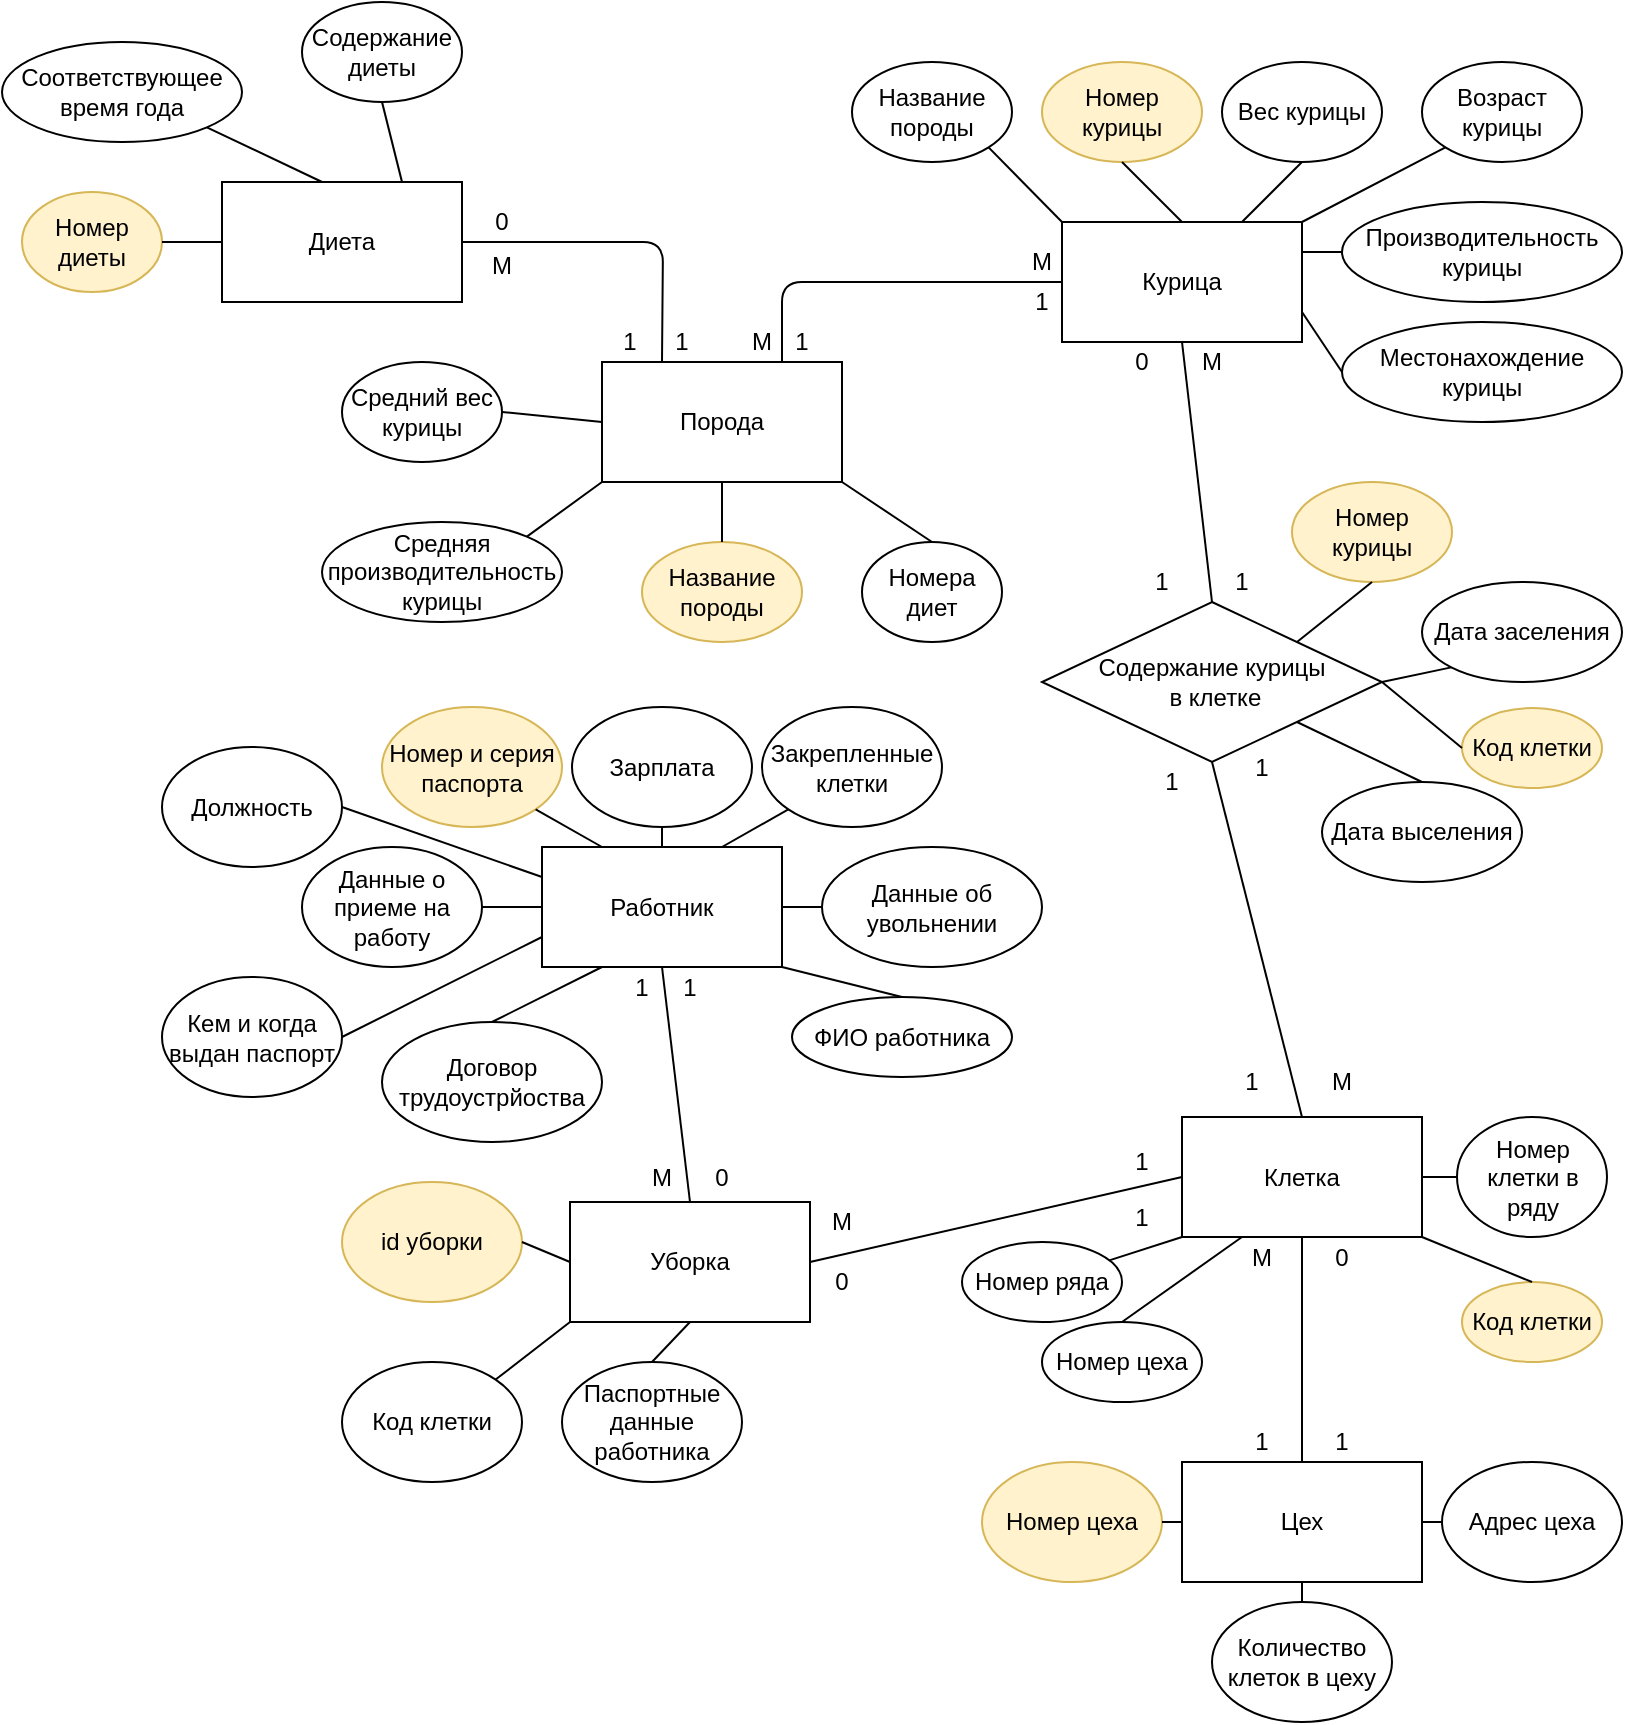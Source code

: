 <mxfile version="13.10.2" type="device"><diagram id="3hygrFTuJTa6FnFG5Qnw" name="Page-1"><mxGraphModel dx="1102" dy="582" grid="1" gridSize="10" guides="1" tooltips="1" connect="1" arrows="1" fold="1" page="1" pageScale="1" pageWidth="827" pageHeight="1169" math="0" shadow="0"><root><mxCell id="0"/><mxCell id="1" parent="0"/><mxCell id="dx85IP4r31LoN3M0915z-1" value="Диета" style="rounded=0;whiteSpace=wrap;html=1;" parent="1" vertex="1"><mxGeometry x="120" y="100" width="120" height="60" as="geometry"/></mxCell><mxCell id="dx85IP4r31LoN3M0915z-2" value="Номер диеты" style="ellipse;whiteSpace=wrap;html=1;fillColor=#fff2cc;strokeColor=#d6b656;" parent="1" vertex="1"><mxGeometry x="20" y="105" width="70" height="50" as="geometry"/></mxCell><mxCell id="dx85IP4r31LoN3M0915z-3" value="Соответствующее время года" style="ellipse;whiteSpace=wrap;html=1;" parent="1" vertex="1"><mxGeometry x="10" y="30" width="120" height="50" as="geometry"/></mxCell><mxCell id="dx85IP4r31LoN3M0915z-4" value="Содержание диеты" style="ellipse;whiteSpace=wrap;html=1;direction=south;" parent="1" vertex="1"><mxGeometry x="160" y="10" width="80" height="50" as="geometry"/></mxCell><mxCell id="dx85IP4r31LoN3M0915z-5" value="" style="endArrow=none;html=1;exitX=0.75;exitY=0;exitDx=0;exitDy=0;entryX=1;entryY=0.5;entryDx=0;entryDy=0;" parent="1" source="dx85IP4r31LoN3M0915z-1" target="dx85IP4r31LoN3M0915z-4" edge="1"><mxGeometry width="50" height="50" relative="1" as="geometry"><mxPoint x="390" y="190" as="sourcePoint"/><mxPoint x="440" y="140" as="targetPoint"/></mxGeometry></mxCell><mxCell id="dx85IP4r31LoN3M0915z-6" value="" style="endArrow=none;html=1;exitX=0.417;exitY=0;exitDx=0;exitDy=0;entryX=1;entryY=1;entryDx=0;entryDy=0;exitPerimeter=0;" parent="1" source="dx85IP4r31LoN3M0915z-1" target="dx85IP4r31LoN3M0915z-3" edge="1"><mxGeometry width="50" height="50" relative="1" as="geometry"><mxPoint x="220" y="110" as="sourcePoint"/><mxPoint x="210" y="70" as="targetPoint"/></mxGeometry></mxCell><mxCell id="dx85IP4r31LoN3M0915z-7" value="" style="endArrow=none;html=1;exitX=0;exitY=0.5;exitDx=0;exitDy=0;entryX=1;entryY=0.5;entryDx=0;entryDy=0;" parent="1" source="dx85IP4r31LoN3M0915z-1" target="dx85IP4r31LoN3M0915z-2" edge="1"><mxGeometry width="50" height="50" relative="1" as="geometry"><mxPoint x="230" y="120" as="sourcePoint"/><mxPoint x="83" y="135" as="targetPoint"/></mxGeometry></mxCell><mxCell id="dx85IP4r31LoN3M0915z-8" value="Порода" style="rounded=0;whiteSpace=wrap;html=1;" parent="1" vertex="1"><mxGeometry x="310" y="190" width="120" height="60" as="geometry"/></mxCell><mxCell id="dx85IP4r31LoN3M0915z-9" value="Название породы" style="ellipse;whiteSpace=wrap;html=1;fillColor=#fff2cc;strokeColor=#d6b656;" parent="1" vertex="1"><mxGeometry x="330" y="280" width="80" height="50" as="geometry"/></mxCell><mxCell id="dx85IP4r31LoN3M0915z-10" value="Средняя производительность курицы" style="ellipse;whiteSpace=wrap;html=1;" parent="1" vertex="1"><mxGeometry x="170" y="270" width="120" height="50" as="geometry"/></mxCell><mxCell id="dx85IP4r31LoN3M0915z-11" value="Средний вес курицы" style="ellipse;whiteSpace=wrap;html=1;" parent="1" vertex="1"><mxGeometry x="180" y="190" width="80" height="50" as="geometry"/></mxCell><mxCell id="dx85IP4r31LoN3M0915z-13" value="" style="endArrow=none;html=1;exitX=0.5;exitY=0;exitDx=0;exitDy=0;entryX=0.5;entryY=1;entryDx=0;entryDy=0;" parent="1" source="dx85IP4r31LoN3M0915z-9" target="dx85IP4r31LoN3M0915z-8" edge="1"><mxGeometry width="50" height="50" relative="1" as="geometry"><mxPoint x="390" y="280" as="sourcePoint"/><mxPoint x="440" y="230" as="targetPoint"/></mxGeometry></mxCell><mxCell id="dx85IP4r31LoN3M0915z-14" value="" style="endArrow=none;html=1;exitX=1;exitY=0;exitDx=0;exitDy=0;entryX=0;entryY=1;entryDx=0;entryDy=0;" parent="1" source="dx85IP4r31LoN3M0915z-10" target="dx85IP4r31LoN3M0915z-8" edge="1"><mxGeometry width="50" height="50" relative="1" as="geometry"><mxPoint x="380" y="290" as="sourcePoint"/><mxPoint x="380" y="260" as="targetPoint"/></mxGeometry></mxCell><mxCell id="dx85IP4r31LoN3M0915z-15" value="" style="endArrow=none;html=1;exitX=1;exitY=0.5;exitDx=0;exitDy=0;entryX=0;entryY=0.5;entryDx=0;entryDy=0;" parent="1" source="dx85IP4r31LoN3M0915z-11" target="dx85IP4r31LoN3M0915z-8" edge="1"><mxGeometry width="50" height="50" relative="1" as="geometry"><mxPoint x="390" y="300" as="sourcePoint"/><mxPoint x="390" y="270" as="targetPoint"/></mxGeometry></mxCell><mxCell id="dx85IP4r31LoN3M0915z-16" value="Курица" style="rounded=0;whiteSpace=wrap;html=1;" parent="1" vertex="1"><mxGeometry x="540" y="120" width="120" height="60" as="geometry"/></mxCell><mxCell id="dx85IP4r31LoN3M0915z-17" value="Номер курицы" style="ellipse;whiteSpace=wrap;html=1;fillColor=#fff2cc;strokeColor=#d6b656;" parent="1" vertex="1"><mxGeometry x="530" y="40" width="80" height="50" as="geometry"/></mxCell><mxCell id="dx85IP4r31LoN3M0915z-18" value="Вес курицы" style="ellipse;whiteSpace=wrap;html=1;" parent="1" vertex="1"><mxGeometry x="620" y="40" width="80" height="50" as="geometry"/></mxCell><mxCell id="dx85IP4r31LoN3M0915z-19" value="Возраст курицы" style="ellipse;whiteSpace=wrap;html=1;" parent="1" vertex="1"><mxGeometry x="720" y="40" width="80" height="50" as="geometry"/></mxCell><mxCell id="dx85IP4r31LoN3M0915z-20" value="Производительность курицы" style="ellipse;whiteSpace=wrap;html=1;" parent="1" vertex="1"><mxGeometry x="680" y="110" width="140" height="50" as="geometry"/></mxCell><mxCell id="dx85IP4r31LoN3M0915z-21" value="Местонахождение курицы" style="ellipse;whiteSpace=wrap;html=1;" parent="1" vertex="1"><mxGeometry x="680" y="170" width="140" height="50" as="geometry"/></mxCell><mxCell id="dx85IP4r31LoN3M0915z-22" value="" style="endArrow=none;html=1;exitX=1;exitY=0;exitDx=0;exitDy=0;entryX=0;entryY=1;entryDx=0;entryDy=0;" parent="1" source="dx85IP4r31LoN3M0915z-16" target="dx85IP4r31LoN3M0915z-19" edge="1"><mxGeometry width="50" height="50" relative="1" as="geometry"><mxPoint x="390" y="280" as="sourcePoint"/><mxPoint x="440" y="230" as="targetPoint"/></mxGeometry></mxCell><mxCell id="dx85IP4r31LoN3M0915z-23" value="" style="endArrow=none;html=1;entryX=0.5;entryY=1;entryDx=0;entryDy=0;exitX=0.5;exitY=0;exitDx=0;exitDy=0;" parent="1" source="dx85IP4r31LoN3M0915z-16" target="dx85IP4r31LoN3M0915z-17" edge="1"><mxGeometry width="50" height="50" relative="1" as="geometry"><mxPoint x="390" y="280" as="sourcePoint"/><mxPoint x="440" y="230" as="targetPoint"/></mxGeometry></mxCell><mxCell id="dx85IP4r31LoN3M0915z-24" value="" style="endArrow=none;html=1;exitX=0.5;exitY=1;exitDx=0;exitDy=0;entryX=0.75;entryY=0;entryDx=0;entryDy=0;" parent="1" source="dx85IP4r31LoN3M0915z-18" target="dx85IP4r31LoN3M0915z-16" edge="1"><mxGeometry width="50" height="50" relative="1" as="geometry"><mxPoint x="390" y="280" as="sourcePoint"/><mxPoint x="440" y="230" as="targetPoint"/></mxGeometry></mxCell><mxCell id="dx85IP4r31LoN3M0915z-25" value="" style="endArrow=none;html=1;entryX=0;entryY=0.5;entryDx=0;entryDy=0;exitX=1;exitY=0.25;exitDx=0;exitDy=0;" parent="1" source="dx85IP4r31LoN3M0915z-16" target="dx85IP4r31LoN3M0915z-20" edge="1"><mxGeometry width="50" height="50" relative="1" as="geometry"><mxPoint x="390" y="280" as="sourcePoint"/><mxPoint x="440" y="230" as="targetPoint"/></mxGeometry></mxCell><mxCell id="dx85IP4r31LoN3M0915z-26" value="" style="endArrow=none;html=1;exitX=0;exitY=0.5;exitDx=0;exitDy=0;entryX=1;entryY=0.75;entryDx=0;entryDy=0;" parent="1" source="dx85IP4r31LoN3M0915z-21" target="dx85IP4r31LoN3M0915z-16" edge="1"><mxGeometry width="50" height="50" relative="1" as="geometry"><mxPoint x="390" y="280" as="sourcePoint"/><mxPoint x="440" y="230" as="targetPoint"/></mxGeometry></mxCell><mxCell id="dx85IP4r31LoN3M0915z-30" value="Работник" style="rounded=0;whiteSpace=wrap;html=1;" parent="1" vertex="1"><mxGeometry x="280" y="432.5" width="120" height="60" as="geometry"/></mxCell><mxCell id="dx85IP4r31LoN3M0915z-31" value="Номер и серия паспорта" style="ellipse;whiteSpace=wrap;html=1;fillColor=#fff2cc;strokeColor=#d6b656;" parent="1" vertex="1"><mxGeometry x="200" y="362.5" width="90" height="60" as="geometry"/></mxCell><mxCell id="dx85IP4r31LoN3M0915z-32" value="Зарплата" style="ellipse;whiteSpace=wrap;html=1;" parent="1" vertex="1"><mxGeometry x="295" y="362.5" width="90" height="60" as="geometry"/></mxCell><mxCell id="dx85IP4r31LoN3M0915z-33" value="Договор трудоустрйоства" style="ellipse;whiteSpace=wrap;html=1;" parent="1" vertex="1"><mxGeometry x="200" y="520" width="110" height="60" as="geometry"/></mxCell><mxCell id="dx85IP4r31LoN3M0915z-34" value="Данные об увольнении" style="ellipse;whiteSpace=wrap;html=1;" parent="1" vertex="1"><mxGeometry x="420" y="432.5" width="110" height="60" as="geometry"/></mxCell><mxCell id="dx85IP4r31LoN3M0915z-35" value="Закрепленные клетки" style="ellipse;whiteSpace=wrap;html=1;" parent="1" vertex="1"><mxGeometry x="390" y="362.5" width="90" height="60" as="geometry"/></mxCell><mxCell id="dx85IP4r31LoN3M0915z-36" value="" style="endArrow=none;html=1;exitX=1;exitY=1;exitDx=0;exitDy=0;entryX=0.25;entryY=0;entryDx=0;entryDy=0;" parent="1" source="dx85IP4r31LoN3M0915z-31" target="dx85IP4r31LoN3M0915z-30" edge="1"><mxGeometry width="50" height="50" relative="1" as="geometry"><mxPoint x="320" y="482.5" as="sourcePoint"/><mxPoint x="370" y="432.5" as="targetPoint"/></mxGeometry></mxCell><mxCell id="dx85IP4r31LoN3M0915z-37" value="" style="endArrow=none;html=1;exitX=0.5;exitY=0;exitDx=0;exitDy=0;entryX=0.5;entryY=1;entryDx=0;entryDy=0;" parent="1" source="dx85IP4r31LoN3M0915z-30" target="dx85IP4r31LoN3M0915z-32" edge="1"><mxGeometry width="50" height="50" relative="1" as="geometry"><mxPoint x="320" y="482.5" as="sourcePoint"/><mxPoint x="370" y="432.5" as="targetPoint"/></mxGeometry></mxCell><mxCell id="dx85IP4r31LoN3M0915z-38" value="" style="endArrow=none;html=1;exitX=0.75;exitY=0;exitDx=0;exitDy=0;entryX=0;entryY=1;entryDx=0;entryDy=0;" parent="1" source="dx85IP4r31LoN3M0915z-30" target="dx85IP4r31LoN3M0915z-35" edge="1"><mxGeometry width="50" height="50" relative="1" as="geometry"><mxPoint x="370" y="492.5" as="sourcePoint"/><mxPoint x="420" y="442.5" as="targetPoint"/></mxGeometry></mxCell><mxCell id="dx85IP4r31LoN3M0915z-39" value="" style="endArrow=none;html=1;exitX=0;exitY=0.5;exitDx=0;exitDy=0;entryX=1;entryY=0.5;entryDx=0;entryDy=0;" parent="1" source="dx85IP4r31LoN3M0915z-34" target="dx85IP4r31LoN3M0915z-30" edge="1"><mxGeometry width="50" height="50" relative="1" as="geometry"><mxPoint x="330" y="532.5" as="sourcePoint"/><mxPoint x="370" y="492.5" as="targetPoint"/></mxGeometry></mxCell><mxCell id="dx85IP4r31LoN3M0915z-40" value="" style="endArrow=none;html=1;entryX=0.25;entryY=1;entryDx=0;entryDy=0;exitX=0.5;exitY=0;exitDx=0;exitDy=0;" parent="1" source="dx85IP4r31LoN3M0915z-33" target="dx85IP4r31LoN3M0915z-30" edge="1"><mxGeometry width="50" height="50" relative="1" as="geometry"><mxPoint x="310" y="542.5" as="sourcePoint"/><mxPoint x="360" y="492.5" as="targetPoint"/></mxGeometry></mxCell><mxCell id="dx85IP4r31LoN3M0915z-41" value="Клетка" style="rounded=0;whiteSpace=wrap;html=1;" parent="1" vertex="1"><mxGeometry x="600" y="567.5" width="120" height="60" as="geometry"/></mxCell><mxCell id="dx85IP4r31LoN3M0915z-42" value="Код клетки" style="ellipse;whiteSpace=wrap;html=1;fillColor=#fff2cc;strokeColor=#d6b656;" parent="1" vertex="1"><mxGeometry x="740" y="650" width="70" height="40" as="geometry"/></mxCell><mxCell id="dx85IP4r31LoN3M0915z-43" value="Номер цеха" style="ellipse;whiteSpace=wrap;html=1;" parent="1" vertex="1"><mxGeometry x="530" y="670" width="80" height="40" as="geometry"/></mxCell><mxCell id="dx85IP4r31LoN3M0915z-44" value="Номер ряда" style="ellipse;whiteSpace=wrap;html=1;" parent="1" vertex="1"><mxGeometry x="490" y="630" width="80" height="40" as="geometry"/></mxCell><mxCell id="dx85IP4r31LoN3M0915z-45" value="Номер клетки в ряду" style="ellipse;whiteSpace=wrap;html=1;" parent="1" vertex="1"><mxGeometry x="737.5" y="567.5" width="75" height="60" as="geometry"/></mxCell><mxCell id="dx85IP4r31LoN3M0915z-47" value="" style="endArrow=none;html=1;entryX=1;entryY=0.5;entryDx=0;entryDy=0;exitX=0;exitY=0.5;exitDx=0;exitDy=0;" parent="1" source="dx85IP4r31LoN3M0915z-45" target="dx85IP4r31LoN3M0915z-41" edge="1"><mxGeometry width="50" height="50" relative="1" as="geometry"><mxPoint x="740" y="598" as="sourcePoint"/><mxPoint x="570" y="500" as="targetPoint"/></mxGeometry></mxCell><mxCell id="dx85IP4r31LoN3M0915z-48" value="" style="endArrow=none;html=1;entryX=0;entryY=1;entryDx=0;entryDy=0;" parent="1" source="dx85IP4r31LoN3M0915z-44" target="dx85IP4r31LoN3M0915z-41" edge="1"><mxGeometry width="50" height="50" relative="1" as="geometry"><mxPoint x="520" y="550" as="sourcePoint"/><mxPoint x="570" y="500" as="targetPoint"/></mxGeometry></mxCell><mxCell id="dx85IP4r31LoN3M0915z-49" value="" style="endArrow=none;html=1;exitX=0.5;exitY=0;exitDx=0;exitDy=0;entryX=0.25;entryY=1;entryDx=0;entryDy=0;" parent="1" source="dx85IP4r31LoN3M0915z-43" target="dx85IP4r31LoN3M0915z-41" edge="1"><mxGeometry width="50" height="50" relative="1" as="geometry"><mxPoint x="520" y="550" as="sourcePoint"/><mxPoint x="570" y="500" as="targetPoint"/></mxGeometry></mxCell><mxCell id="dx85IP4r31LoN3M0915z-50" value="" style="endArrow=none;html=1;exitX=0.5;exitY=0;exitDx=0;exitDy=0;entryX=1;entryY=1;entryDx=0;entryDy=0;" parent="1" source="dx85IP4r31LoN3M0915z-42" target="dx85IP4r31LoN3M0915z-41" edge="1"><mxGeometry width="50" height="50" relative="1" as="geometry"><mxPoint x="520" y="550" as="sourcePoint"/><mxPoint x="570" y="500" as="targetPoint"/></mxGeometry></mxCell><mxCell id="dx85IP4r31LoN3M0915z-52" value="" style="endArrow=none;html=1;exitX=1;exitY=0.5;exitDx=0;exitDy=0;edgeStyle=orthogonalEdgeStyle;" parent="1" source="dx85IP4r31LoN3M0915z-1" edge="1"><mxGeometry width="50" height="50" relative="1" as="geometry"><mxPoint x="450" y="330" as="sourcePoint"/><mxPoint x="340" y="190" as="targetPoint"/></mxGeometry></mxCell><mxCell id="dx85IP4r31LoN3M0915z-53" value="1" style="text;html=1;strokeColor=none;fillColor=none;align=center;verticalAlign=middle;whiteSpace=wrap;rounded=0;" parent="1" vertex="1"><mxGeometry x="304" y="170" width="40" height="20" as="geometry"/></mxCell><mxCell id="dx85IP4r31LoN3M0915z-54" value="М" style="text;html=1;strokeColor=none;fillColor=none;align=center;verticalAlign=middle;whiteSpace=wrap;rounded=0;" parent="1" vertex="1"><mxGeometry x="240" y="132" width="40" height="20" as="geometry"/></mxCell><mxCell id="dx85IP4r31LoN3M0915z-55" value="0" style="text;html=1;strokeColor=none;fillColor=none;align=center;verticalAlign=middle;whiteSpace=wrap;rounded=0;" parent="1" vertex="1"><mxGeometry x="240" y="110" width="40" height="20" as="geometry"/></mxCell><mxCell id="dx85IP4r31LoN3M0915z-56" value="1" style="text;html=1;strokeColor=none;fillColor=none;align=center;verticalAlign=middle;whiteSpace=wrap;rounded=0;" parent="1" vertex="1"><mxGeometry x="330" y="170" width="40" height="20" as="geometry"/></mxCell><mxCell id="dx85IP4r31LoN3M0915z-57" value="" style="endArrow=none;html=1;exitX=0;exitY=0.5;exitDx=0;exitDy=0;edgeStyle=orthogonalEdgeStyle;entryX=0.75;entryY=0;entryDx=0;entryDy=0;" parent="1" source="dx85IP4r31LoN3M0915z-16" target="dx85IP4r31LoN3M0915z-8" edge="1"><mxGeometry width="50" height="50" relative="1" as="geometry"><mxPoint x="354" y="105" as="sourcePoint"/><mxPoint x="454" y="165" as="targetPoint"/></mxGeometry></mxCell><mxCell id="dx85IP4r31LoN3M0915z-58" value="М" style="text;html=1;strokeColor=none;fillColor=none;align=center;verticalAlign=middle;whiteSpace=wrap;rounded=0;" parent="1" vertex="1"><mxGeometry x="370" y="170" width="40" height="20" as="geometry"/></mxCell><mxCell id="dx85IP4r31LoN3M0915z-59" value="М" style="text;html=1;strokeColor=none;fillColor=none;align=center;verticalAlign=middle;whiteSpace=wrap;rounded=0;" parent="1" vertex="1"><mxGeometry x="510" y="130" width="40" height="20" as="geometry"/></mxCell><mxCell id="dx85IP4r31LoN3M0915z-60" value="1" style="text;html=1;strokeColor=none;fillColor=none;align=center;verticalAlign=middle;whiteSpace=wrap;rounded=0;" parent="1" vertex="1"><mxGeometry x="390" y="170" width="40" height="20" as="geometry"/></mxCell><mxCell id="dx85IP4r31LoN3M0915z-61" value="1" style="text;html=1;strokeColor=none;fillColor=none;align=center;verticalAlign=middle;whiteSpace=wrap;rounded=0;" parent="1" vertex="1"><mxGeometry x="510" y="150" width="40" height="20" as="geometry"/></mxCell><mxCell id="dx85IP4r31LoN3M0915z-67" value="Содержание курицы&lt;br&gt;&amp;nbsp;в клетке" style="rhombus;whiteSpace=wrap;html=1;" parent="1" vertex="1"><mxGeometry x="530" y="310" width="170" height="80" as="geometry"/></mxCell><mxCell id="dx85IP4r31LoN3M0915z-68" value="Дата заселения" style="ellipse;whiteSpace=wrap;html=1;" parent="1" vertex="1"><mxGeometry x="720" y="300" width="100" height="50" as="geometry"/></mxCell><mxCell id="dx85IP4r31LoN3M0915z-69" value="" style="endArrow=none;html=1;entryX=0;entryY=1;entryDx=0;entryDy=0;exitX=1;exitY=0.5;exitDx=0;exitDy=0;" parent="1" source="dx85IP4r31LoN3M0915z-67" target="dx85IP4r31LoN3M0915z-68" edge="1"><mxGeometry width="50" height="50" relative="1" as="geometry"><mxPoint x="500" y="400" as="sourcePoint"/><mxPoint x="550" y="350" as="targetPoint"/></mxGeometry></mxCell><mxCell id="dx85IP4r31LoN3M0915z-70" value="" style="endArrow=none;html=1;entryX=0.5;entryY=1;entryDx=0;entryDy=0;exitX=0.5;exitY=0;exitDx=0;exitDy=0;" parent="1" source="dx85IP4r31LoN3M0915z-67" target="dx85IP4r31LoN3M0915z-16" edge="1"><mxGeometry width="50" height="50" relative="1" as="geometry"><mxPoint x="500" y="400" as="sourcePoint"/><mxPoint x="550" y="350" as="targetPoint"/></mxGeometry></mxCell><mxCell id="dx85IP4r31LoN3M0915z-72" value="" style="endArrow=none;html=1;entryX=0.5;entryY=1;entryDx=0;entryDy=0;exitX=0.5;exitY=0;exitDx=0;exitDy=0;" parent="1" source="dx85IP4r31LoN3M0915z-41" target="dx85IP4r31LoN3M0915z-67" edge="1"><mxGeometry width="50" height="50" relative="1" as="geometry"><mxPoint x="500" y="400" as="sourcePoint"/><mxPoint x="550" y="350" as="targetPoint"/></mxGeometry></mxCell><mxCell id="dx85IP4r31LoN3M0915z-76" value="1" style="text;html=1;strokeColor=none;fillColor=none;align=center;verticalAlign=middle;whiteSpace=wrap;rounded=0;" parent="1" vertex="1"><mxGeometry x="620" y="382.5" width="40" height="20" as="geometry"/></mxCell><mxCell id="dx85IP4r31LoN3M0915z-77" value="М" style="text;html=1;strokeColor=none;fillColor=none;align=center;verticalAlign=middle;whiteSpace=wrap;rounded=0;" parent="1" vertex="1"><mxGeometry x="660" y="540" width="40" height="20" as="geometry"/></mxCell><mxCell id="dx85IP4r31LoN3M0915z-78" value="1" style="text;html=1;strokeColor=none;fillColor=none;align=center;verticalAlign=middle;whiteSpace=wrap;rounded=0;" parent="1" vertex="1"><mxGeometry x="610" y="290" width="40" height="20" as="geometry"/></mxCell><mxCell id="dx85IP4r31LoN3M0915z-79" value="М" style="text;html=1;strokeColor=none;fillColor=none;align=center;verticalAlign=middle;whiteSpace=wrap;rounded=0;" parent="1" vertex="1"><mxGeometry x="595" y="180" width="40" height="20" as="geometry"/></mxCell><mxCell id="dx85IP4r31LoN3M0915z-82" value="1" style="text;html=1;strokeColor=none;fillColor=none;align=center;verticalAlign=middle;whiteSpace=wrap;rounded=0;" parent="1" vertex="1"><mxGeometry x="575" y="390" width="40" height="20" as="geometry"/></mxCell><mxCell id="dx85IP4r31LoN3M0915z-83" value="1" style="text;html=1;strokeColor=none;fillColor=none;align=center;verticalAlign=middle;whiteSpace=wrap;rounded=0;" parent="1" vertex="1"><mxGeometry x="615" y="540" width="40" height="20" as="geometry"/></mxCell><mxCell id="dx85IP4r31LoN3M0915z-84" value="1" style="text;html=1;strokeColor=none;fillColor=none;align=center;verticalAlign=middle;whiteSpace=wrap;rounded=0;" parent="1" vertex="1"><mxGeometry x="570" y="290" width="40" height="20" as="geometry"/></mxCell><mxCell id="dx85IP4r31LoN3M0915z-85" value="0" style="text;html=1;strokeColor=none;fillColor=none;align=center;verticalAlign=middle;whiteSpace=wrap;rounded=0;" parent="1" vertex="1"><mxGeometry x="560" y="180" width="40" height="20" as="geometry"/></mxCell><mxCell id="dx85IP4r31LoN3M0915z-86" value="ФИО работника" style="ellipse;whiteSpace=wrap;html=1;" parent="1" vertex="1"><mxGeometry x="405" y="507.5" width="110" height="40" as="geometry"/></mxCell><mxCell id="dx85IP4r31LoN3M0915z-87" value="" style="endArrow=none;html=1;exitX=1;exitY=1;exitDx=0;exitDy=0;entryX=0.5;entryY=0;entryDx=0;entryDy=0;" parent="1" source="dx85IP4r31LoN3M0915z-30" target="dx85IP4r31LoN3M0915z-86" edge="1"><mxGeometry width="50" height="50" relative="1" as="geometry"><mxPoint x="500" y="500" as="sourcePoint"/><mxPoint x="550" y="450" as="targetPoint"/></mxGeometry></mxCell><mxCell id="dx85IP4r31LoN3M0915z-88" value="Номера диет" style="ellipse;whiteSpace=wrap;html=1;" parent="1" vertex="1"><mxGeometry x="440" y="280" width="70" height="50" as="geometry"/></mxCell><mxCell id="dx85IP4r31LoN3M0915z-89" value="" style="endArrow=none;html=1;exitX=0.5;exitY=0;exitDx=0;exitDy=0;entryX=1;entryY=1;entryDx=0;entryDy=0;" parent="1" source="dx85IP4r31LoN3M0915z-88" target="dx85IP4r31LoN3M0915z-8" edge="1"><mxGeometry width="50" height="50" relative="1" as="geometry"><mxPoint x="500" y="300" as="sourcePoint"/><mxPoint x="550" y="250" as="targetPoint"/></mxGeometry></mxCell><mxCell id="dx85IP4r31LoN3M0915z-90" value="Название породы" style="ellipse;whiteSpace=wrap;html=1;" parent="1" vertex="1"><mxGeometry x="435" y="40" width="80" height="50" as="geometry"/></mxCell><mxCell id="dx85IP4r31LoN3M0915z-93" value="" style="endArrow=none;html=1;exitX=1;exitY=1;exitDx=0;exitDy=0;entryX=0;entryY=0;entryDx=0;entryDy=0;" parent="1" source="dx85IP4r31LoN3M0915z-90" target="dx85IP4r31LoN3M0915z-16" edge="1"><mxGeometry width="50" height="50" relative="1" as="geometry"><mxPoint x="660" y="300" as="sourcePoint"/><mxPoint x="710" y="250" as="targetPoint"/></mxGeometry></mxCell><mxCell id="dx85IP4r31LoN3M0915z-95" value="Номер курицы" style="ellipse;whiteSpace=wrap;html=1;fillColor=#fff2cc;strokeColor=#d6b656;" parent="1" vertex="1"><mxGeometry x="655" y="250" width="80" height="50" as="geometry"/></mxCell><mxCell id="dx85IP4r31LoN3M0915z-96" value="Код клетки" style="ellipse;whiteSpace=wrap;html=1;fillColor=#fff2cc;strokeColor=#d6b656;" parent="1" vertex="1"><mxGeometry x="740" y="363" width="70" height="40" as="geometry"/></mxCell><mxCell id="dx85IP4r31LoN3M0915z-98" value="" style="endArrow=none;html=1;entryX=0.5;entryY=1;entryDx=0;entryDy=0;exitX=1;exitY=0;exitDx=0;exitDy=0;" parent="1" source="dx85IP4r31LoN3M0915z-67" target="dx85IP4r31LoN3M0915z-95" edge="1"><mxGeometry width="50" height="50" relative="1" as="geometry"><mxPoint x="530" y="480" as="sourcePoint"/><mxPoint x="580" y="430" as="targetPoint"/></mxGeometry></mxCell><mxCell id="dx85IP4r31LoN3M0915z-99" value="" style="endArrow=none;html=1;entryX=0;entryY=0.5;entryDx=0;entryDy=0;exitX=1;exitY=0.5;exitDx=0;exitDy=0;" parent="1" source="dx85IP4r31LoN3M0915z-67" target="dx85IP4r31LoN3M0915z-96" edge="1"><mxGeometry width="50" height="50" relative="1" as="geometry"><mxPoint x="530" y="480" as="sourcePoint"/><mxPoint x="580" y="430" as="targetPoint"/></mxGeometry></mxCell><mxCell id="JvPCIDhJvQEWhyGMrATG-6" value="Дата выселения" style="ellipse;whiteSpace=wrap;html=1;" parent="1" vertex="1"><mxGeometry x="670" y="400" width="100" height="50" as="geometry"/></mxCell><mxCell id="JvPCIDhJvQEWhyGMrATG-7" value="" style="endArrow=none;html=1;exitX=0.5;exitY=0;exitDx=0;exitDy=0;entryX=1;entryY=1;entryDx=0;entryDy=0;" parent="1" source="JvPCIDhJvQEWhyGMrATG-6" target="dx85IP4r31LoN3M0915z-67" edge="1"><mxGeometry width="50" height="50" relative="1" as="geometry"><mxPoint x="390" y="320" as="sourcePoint"/><mxPoint x="440" y="270" as="targetPoint"/></mxGeometry></mxCell><mxCell id="JvPCIDhJvQEWhyGMrATG-9" value="Уборка" style="rounded=0;whiteSpace=wrap;html=1;" parent="1" vertex="1"><mxGeometry x="294" y="610" width="120" height="60" as="geometry"/></mxCell><mxCell id="JvPCIDhJvQEWhyGMrATG-11" value="" style="endArrow=none;html=1;exitX=0.5;exitY=0;exitDx=0;exitDy=0;entryX=0.5;entryY=1;entryDx=0;entryDy=0;" parent="1" source="JvPCIDhJvQEWhyGMrATG-9" target="dx85IP4r31LoN3M0915z-30" edge="1"><mxGeometry width="50" height="50" relative="1" as="geometry"><mxPoint x="390" y="480" as="sourcePoint"/><mxPoint x="440" y="430" as="targetPoint"/></mxGeometry></mxCell><mxCell id="JvPCIDhJvQEWhyGMrATG-12" value="id уборки" style="ellipse;whiteSpace=wrap;html=1;fillColor=#fff2cc;strokeColor=#d6b656;" parent="1" vertex="1"><mxGeometry x="180" y="600" width="90" height="60" as="geometry"/></mxCell><mxCell id="JvPCIDhJvQEWhyGMrATG-13" value="Код клетки" style="ellipse;whiteSpace=wrap;html=1;" parent="1" vertex="1"><mxGeometry x="180" y="690" width="90" height="60" as="geometry"/></mxCell><mxCell id="JvPCIDhJvQEWhyGMrATG-14" value="Паспортные данные работника" style="ellipse;whiteSpace=wrap;html=1;" parent="1" vertex="1"><mxGeometry x="290" y="690" width="90" height="60" as="geometry"/></mxCell><mxCell id="JvPCIDhJvQEWhyGMrATG-15" value="" style="endArrow=none;html=1;exitX=0.5;exitY=0;exitDx=0;exitDy=0;entryX=0.5;entryY=1;entryDx=0;entryDy=0;" parent="1" source="JvPCIDhJvQEWhyGMrATG-14" target="JvPCIDhJvQEWhyGMrATG-9" edge="1"><mxGeometry width="50" height="50" relative="1" as="geometry"><mxPoint x="390" y="720" as="sourcePoint"/><mxPoint x="440" y="670" as="targetPoint"/></mxGeometry></mxCell><mxCell id="JvPCIDhJvQEWhyGMrATG-16" value="" style="endArrow=none;html=1;exitX=1;exitY=0;exitDx=0;exitDy=0;entryX=0;entryY=1;entryDx=0;entryDy=0;" parent="1" source="JvPCIDhJvQEWhyGMrATG-13" target="JvPCIDhJvQEWhyGMrATG-9" edge="1"><mxGeometry width="50" height="50" relative="1" as="geometry"><mxPoint x="390" y="720" as="sourcePoint"/><mxPoint x="440" y="670" as="targetPoint"/></mxGeometry></mxCell><mxCell id="JvPCIDhJvQEWhyGMrATG-17" value="" style="endArrow=none;html=1;exitX=1;exitY=0.5;exitDx=0;exitDy=0;entryX=0;entryY=0.5;entryDx=0;entryDy=0;" parent="1" source="JvPCIDhJvQEWhyGMrATG-12" target="JvPCIDhJvQEWhyGMrATG-9" edge="1"><mxGeometry width="50" height="50" relative="1" as="geometry"><mxPoint x="390" y="720" as="sourcePoint"/><mxPoint x="440" y="670" as="targetPoint"/></mxGeometry></mxCell><mxCell id="JvPCIDhJvQEWhyGMrATG-18" value="" style="endArrow=none;html=1;exitX=1;exitY=0.5;exitDx=0;exitDy=0;entryX=0;entryY=0.5;entryDx=0;entryDy=0;" parent="1" source="JvPCIDhJvQEWhyGMrATG-9" target="dx85IP4r31LoN3M0915z-41" edge="1"><mxGeometry width="50" height="50" relative="1" as="geometry"><mxPoint x="390" y="720" as="sourcePoint"/><mxPoint x="440" y="670" as="targetPoint"/></mxGeometry></mxCell><mxCell id="JvPCIDhJvQEWhyGMrATG-22" value="Цех" style="rounded=0;whiteSpace=wrap;html=1;" parent="1" vertex="1"><mxGeometry x="600" y="740" width="120" height="60" as="geometry"/></mxCell><mxCell id="JvPCIDhJvQEWhyGMrATG-23" value="Номер цеха" style="ellipse;whiteSpace=wrap;html=1;fillColor=#fff2cc;strokeColor=#d6b656;" parent="1" vertex="1"><mxGeometry x="500" y="740" width="90" height="60" as="geometry"/></mxCell><mxCell id="JvPCIDhJvQEWhyGMrATG-24" value="Адрес цеха" style="ellipse;whiteSpace=wrap;html=1;" parent="1" vertex="1"><mxGeometry x="730" y="740" width="90" height="60" as="geometry"/></mxCell><mxCell id="JvPCIDhJvQEWhyGMrATG-25" value="Количество клеток в цеху" style="ellipse;whiteSpace=wrap;html=1;" parent="1" vertex="1"><mxGeometry x="615" y="810" width="90" height="60" as="geometry"/></mxCell><mxCell id="JvPCIDhJvQEWhyGMrATG-26" value="" style="endArrow=none;html=1;exitX=1;exitY=0.5;exitDx=0;exitDy=0;entryX=0;entryY=0.5;entryDx=0;entryDy=0;" parent="1" source="JvPCIDhJvQEWhyGMrATG-23" target="JvPCIDhJvQEWhyGMrATG-22" edge="1"><mxGeometry width="50" height="50" relative="1" as="geometry"><mxPoint x="390" y="640" as="sourcePoint"/><mxPoint x="440" y="590" as="targetPoint"/></mxGeometry></mxCell><mxCell id="JvPCIDhJvQEWhyGMrATG-27" value="" style="endArrow=none;html=1;entryX=0;entryY=0.5;entryDx=0;entryDy=0;exitX=1;exitY=0.5;exitDx=0;exitDy=0;" parent="1" source="JvPCIDhJvQEWhyGMrATG-22" target="JvPCIDhJvQEWhyGMrATG-24" edge="1"><mxGeometry width="50" height="50" relative="1" as="geometry"><mxPoint x="390" y="640" as="sourcePoint"/><mxPoint x="440" y="590" as="targetPoint"/></mxGeometry></mxCell><mxCell id="JvPCIDhJvQEWhyGMrATG-28" value="" style="endArrow=none;html=1;exitX=0.5;exitY=0;exitDx=0;exitDy=0;entryX=0.5;entryY=1;entryDx=0;entryDy=0;" parent="1" source="JvPCIDhJvQEWhyGMrATG-25" target="JvPCIDhJvQEWhyGMrATG-22" edge="1"><mxGeometry width="50" height="50" relative="1" as="geometry"><mxPoint x="390" y="640" as="sourcePoint"/><mxPoint x="440" y="590" as="targetPoint"/></mxGeometry></mxCell><mxCell id="JvPCIDhJvQEWhyGMrATG-29" value="" style="endArrow=none;html=1;entryX=0.5;entryY=1;entryDx=0;entryDy=0;exitX=0.5;exitY=0;exitDx=0;exitDy=0;" parent="1" source="JvPCIDhJvQEWhyGMrATG-22" target="dx85IP4r31LoN3M0915z-41" edge="1"><mxGeometry width="50" height="50" relative="1" as="geometry"><mxPoint x="390" y="640" as="sourcePoint"/><mxPoint x="440" y="590" as="targetPoint"/></mxGeometry></mxCell><mxCell id="JvPCIDhJvQEWhyGMrATG-33" value="1" style="text;html=1;strokeColor=none;fillColor=none;align=center;verticalAlign=middle;whiteSpace=wrap;rounded=0;" parent="1" vertex="1"><mxGeometry x="310" y="492.5" width="40" height="20" as="geometry"/></mxCell><mxCell id="JvPCIDhJvQEWhyGMrATG-34" value="М" style="text;html=1;strokeColor=none;fillColor=none;align=center;verticalAlign=middle;whiteSpace=wrap;rounded=0;" parent="1" vertex="1"><mxGeometry x="320" y="587.5" width="40" height="20" as="geometry"/></mxCell><mxCell id="JvPCIDhJvQEWhyGMrATG-35" value="1" style="text;html=1;strokeColor=none;fillColor=none;align=center;verticalAlign=middle;whiteSpace=wrap;rounded=0;" parent="1" vertex="1"><mxGeometry x="334" y="492.5" width="40" height="20" as="geometry"/></mxCell><mxCell id="JvPCIDhJvQEWhyGMrATG-36" value="0" style="text;html=1;strokeColor=none;fillColor=none;align=center;verticalAlign=middle;whiteSpace=wrap;rounded=0;" parent="1" vertex="1"><mxGeometry x="350" y="587.5" width="40" height="20" as="geometry"/></mxCell><mxCell id="JvPCIDhJvQEWhyGMrATG-37" value="1" style="text;html=1;strokeColor=none;fillColor=none;align=center;verticalAlign=middle;whiteSpace=wrap;rounded=0;" parent="1" vertex="1"><mxGeometry x="620" y="720" width="40" height="20" as="geometry"/></mxCell><mxCell id="JvPCIDhJvQEWhyGMrATG-38" value="М" style="text;html=1;strokeColor=none;fillColor=none;align=center;verticalAlign=middle;whiteSpace=wrap;rounded=0;" parent="1" vertex="1"><mxGeometry x="620" y="627.5" width="40" height="20" as="geometry"/></mxCell><mxCell id="JvPCIDhJvQEWhyGMrATG-39" value="1" style="text;html=1;strokeColor=none;fillColor=none;align=center;verticalAlign=middle;whiteSpace=wrap;rounded=0;" parent="1" vertex="1"><mxGeometry x="660" y="720" width="40" height="20" as="geometry"/></mxCell><mxCell id="JvPCIDhJvQEWhyGMrATG-40" value="0" style="text;html=1;strokeColor=none;fillColor=none;align=center;verticalAlign=middle;whiteSpace=wrap;rounded=0;" parent="1" vertex="1"><mxGeometry x="660" y="627.5" width="40" height="20" as="geometry"/></mxCell><mxCell id="JvPCIDhJvQEWhyGMrATG-41" value="1" style="text;html=1;strokeColor=none;fillColor=none;align=center;verticalAlign=middle;whiteSpace=wrap;rounded=0;" parent="1" vertex="1"><mxGeometry x="560" y="580" width="40" height="20" as="geometry"/></mxCell><mxCell id="JvPCIDhJvQEWhyGMrATG-42" value="1" style="text;html=1;strokeColor=none;fillColor=none;align=center;verticalAlign=middle;whiteSpace=wrap;rounded=0;" parent="1" vertex="1"><mxGeometry x="560" y="607.5" width="40" height="20" as="geometry"/></mxCell><mxCell id="JvPCIDhJvQEWhyGMrATG-43" value="М" style="text;html=1;strokeColor=none;fillColor=none;align=center;verticalAlign=middle;whiteSpace=wrap;rounded=0;" parent="1" vertex="1"><mxGeometry x="410" y="610" width="40" height="20" as="geometry"/></mxCell><mxCell id="JvPCIDhJvQEWhyGMrATG-44" value="0" style="text;html=1;strokeColor=none;fillColor=none;align=center;verticalAlign=middle;whiteSpace=wrap;rounded=0;" parent="1" vertex="1"><mxGeometry x="410" y="640" width="40" height="20" as="geometry"/></mxCell><mxCell id="MW6Q7D3ZHE0CIsya8JVg-1" value="Должность" style="ellipse;whiteSpace=wrap;html=1;" vertex="1" parent="1"><mxGeometry x="90" y="382.5" width="90" height="60" as="geometry"/></mxCell><mxCell id="MW6Q7D3ZHE0CIsya8JVg-2" value="Кем и когда выдан паспорт" style="ellipse;whiteSpace=wrap;html=1;" vertex="1" parent="1"><mxGeometry x="90" y="497.5" width="90" height="60" as="geometry"/></mxCell><mxCell id="MW6Q7D3ZHE0CIsya8JVg-3" value="Данные о приеме на работу" style="ellipse;whiteSpace=wrap;html=1;" vertex="1" parent="1"><mxGeometry x="160" y="432.5" width="90" height="60" as="geometry"/></mxCell><mxCell id="MW6Q7D3ZHE0CIsya8JVg-4" value="" style="endArrow=none;html=1;exitX=1;exitY=0.5;exitDx=0;exitDy=0;entryX=0;entryY=0.25;entryDx=0;entryDy=0;" edge="1" parent="1" source="MW6Q7D3ZHE0CIsya8JVg-1" target="dx85IP4r31LoN3M0915z-30"><mxGeometry width="50" height="50" relative="1" as="geometry"><mxPoint x="390" y="440" as="sourcePoint"/><mxPoint x="440" y="390" as="targetPoint"/></mxGeometry></mxCell><mxCell id="MW6Q7D3ZHE0CIsya8JVg-5" value="" style="endArrow=none;html=1;exitX=1;exitY=0.5;exitDx=0;exitDy=0;entryX=0;entryY=0.75;entryDx=0;entryDy=0;" edge="1" parent="1" source="MW6Q7D3ZHE0CIsya8JVg-2" target="dx85IP4r31LoN3M0915z-30"><mxGeometry width="50" height="50" relative="1" as="geometry"><mxPoint x="390" y="440" as="sourcePoint"/><mxPoint x="440" y="390" as="targetPoint"/></mxGeometry></mxCell><mxCell id="MW6Q7D3ZHE0CIsya8JVg-6" value="" style="endArrow=none;html=1;exitX=1;exitY=0.5;exitDx=0;exitDy=0;entryX=0;entryY=0.5;entryDx=0;entryDy=0;" edge="1" parent="1" source="MW6Q7D3ZHE0CIsya8JVg-3" target="dx85IP4r31LoN3M0915z-30"><mxGeometry width="50" height="50" relative="1" as="geometry"><mxPoint x="390" y="440" as="sourcePoint"/><mxPoint x="440" y="390" as="targetPoint"/></mxGeometry></mxCell></root></mxGraphModel></diagram></mxfile>